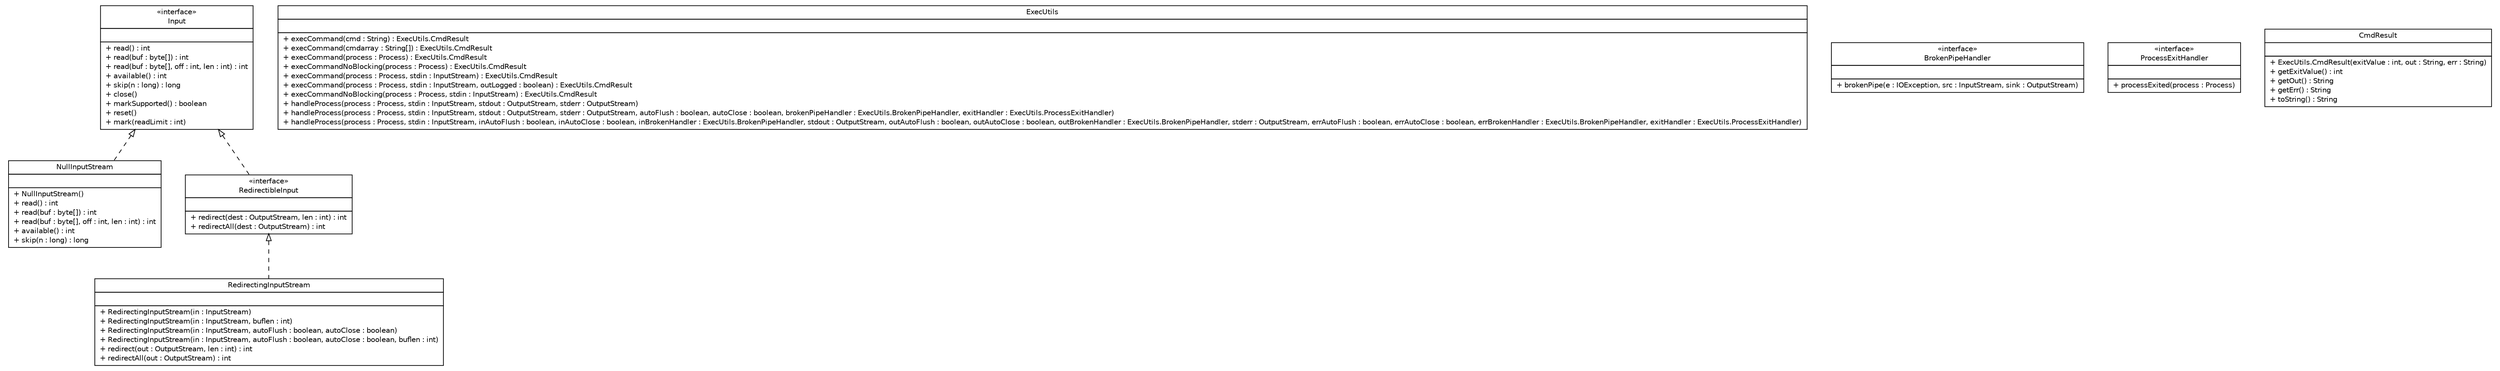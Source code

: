 #!/usr/local/bin/dot
#
# Class diagram 
# Generated by UMLGraph version R5_6 (http://www.umlgraph.org/)
#

digraph G {
	edge [fontname="Helvetica",fontsize=10,labelfontname="Helvetica",labelfontsize=10];
	node [fontname="Helvetica",fontsize=10,shape=plaintext];
	nodesep=0.25;
	ranksep=0.5;
	// sorcer.util.exec.RedirectingInputStream
	c1425 [label=<<table title="sorcer.util.exec.RedirectingInputStream" border="0" cellborder="1" cellspacing="0" cellpadding="2" port="p" href="./RedirectingInputStream.html">
		<tr><td><table border="0" cellspacing="0" cellpadding="1">
<tr><td align="center" balign="center"> RedirectingInputStream </td></tr>
		</table></td></tr>
		<tr><td><table border="0" cellspacing="0" cellpadding="1">
<tr><td align="left" balign="left">  </td></tr>
		</table></td></tr>
		<tr><td><table border="0" cellspacing="0" cellpadding="1">
<tr><td align="left" balign="left"> + RedirectingInputStream(in : InputStream) </td></tr>
<tr><td align="left" balign="left"> + RedirectingInputStream(in : InputStream, buflen : int) </td></tr>
<tr><td align="left" balign="left"> + RedirectingInputStream(in : InputStream, autoFlush : boolean, autoClose : boolean) </td></tr>
<tr><td align="left" balign="left"> + RedirectingInputStream(in : InputStream, autoFlush : boolean, autoClose : boolean, buflen : int) </td></tr>
<tr><td align="left" balign="left"> + redirect(out : OutputStream, len : int) : int </td></tr>
<tr><td align="left" balign="left"> + redirectAll(out : OutputStream) : int </td></tr>
		</table></td></tr>
		</table>>, URL="./RedirectingInputStream.html", fontname="Helvetica", fontcolor="black", fontsize=10.0];
	// sorcer.util.exec.ExecUtils
	c1426 [label=<<table title="sorcer.util.exec.ExecUtils" border="0" cellborder="1" cellspacing="0" cellpadding="2" port="p" href="./ExecUtils.html">
		<tr><td><table border="0" cellspacing="0" cellpadding="1">
<tr><td align="center" balign="center"> ExecUtils </td></tr>
		</table></td></tr>
		<tr><td><table border="0" cellspacing="0" cellpadding="1">
<tr><td align="left" balign="left">  </td></tr>
		</table></td></tr>
		<tr><td><table border="0" cellspacing="0" cellpadding="1">
<tr><td align="left" balign="left"> + execCommand(cmd : String) : ExecUtils.CmdResult </td></tr>
<tr><td align="left" balign="left"> + execCommand(cmdarray : String[]) : ExecUtils.CmdResult </td></tr>
<tr><td align="left" balign="left"> + execCommand(process : Process) : ExecUtils.CmdResult </td></tr>
<tr><td align="left" balign="left"> + execCommandNoBlocking(process : Process) : ExecUtils.CmdResult </td></tr>
<tr><td align="left" balign="left"> + execCommand(process : Process, stdin : InputStream) : ExecUtils.CmdResult </td></tr>
<tr><td align="left" balign="left"> + execCommand(process : Process, stdin : InputStream, outLogged : boolean) : ExecUtils.CmdResult </td></tr>
<tr><td align="left" balign="left"> + execCommandNoBlocking(process : Process, stdin : InputStream) : ExecUtils.CmdResult </td></tr>
<tr><td align="left" balign="left"> + handleProcess(process : Process, stdin : InputStream, stdout : OutputStream, stderr : OutputStream) </td></tr>
<tr><td align="left" balign="left"> + handleProcess(process : Process, stdin : InputStream, stdout : OutputStream, stderr : OutputStream, autoFlush : boolean, autoClose : boolean, brokenPipeHandler : ExecUtils.BrokenPipeHandler, exitHandler : ExecUtils.ProcessExitHandler) </td></tr>
<tr><td align="left" balign="left"> + handleProcess(process : Process, stdin : InputStream, inAutoFlush : boolean, inAutoClose : boolean, inBrokenHandler : ExecUtils.BrokenPipeHandler, stdout : OutputStream, outAutoFlush : boolean, outAutoClose : boolean, outBrokenHandler : ExecUtils.BrokenPipeHandler, stderr : OutputStream, errAutoFlush : boolean, errAutoClose : boolean, errBrokenHandler : ExecUtils.BrokenPipeHandler, exitHandler : ExecUtils.ProcessExitHandler) </td></tr>
		</table></td></tr>
		</table>>, URL="./ExecUtils.html", fontname="Helvetica", fontcolor="black", fontsize=10.0];
	// sorcer.util.exec.ExecUtils.BrokenPipeHandler
	c1427 [label=<<table title="sorcer.util.exec.ExecUtils.BrokenPipeHandler" border="0" cellborder="1" cellspacing="0" cellpadding="2" port="p" href="./ExecUtils.BrokenPipeHandler.html">
		<tr><td><table border="0" cellspacing="0" cellpadding="1">
<tr><td align="center" balign="center"> &#171;interface&#187; </td></tr>
<tr><td align="center" balign="center"> BrokenPipeHandler </td></tr>
		</table></td></tr>
		<tr><td><table border="0" cellspacing="0" cellpadding="1">
<tr><td align="left" balign="left">  </td></tr>
		</table></td></tr>
		<tr><td><table border="0" cellspacing="0" cellpadding="1">
<tr><td align="left" balign="left"> + brokenPipe(e : IOException, src : InputStream, sink : OutputStream) </td></tr>
		</table></td></tr>
		</table>>, URL="./ExecUtils.BrokenPipeHandler.html", fontname="Helvetica", fontcolor="black", fontsize=10.0];
	// sorcer.util.exec.ExecUtils.ProcessExitHandler
	c1428 [label=<<table title="sorcer.util.exec.ExecUtils.ProcessExitHandler" border="0" cellborder="1" cellspacing="0" cellpadding="2" port="p" href="./ExecUtils.ProcessExitHandler.html">
		<tr><td><table border="0" cellspacing="0" cellpadding="1">
<tr><td align="center" balign="center"> &#171;interface&#187; </td></tr>
<tr><td align="center" balign="center"> ProcessExitHandler </td></tr>
		</table></td></tr>
		<tr><td><table border="0" cellspacing="0" cellpadding="1">
<tr><td align="left" balign="left">  </td></tr>
		</table></td></tr>
		<tr><td><table border="0" cellspacing="0" cellpadding="1">
<tr><td align="left" balign="left"> + processExited(process : Process) </td></tr>
		</table></td></tr>
		</table>>, URL="./ExecUtils.ProcessExitHandler.html", fontname="Helvetica", fontcolor="black", fontsize=10.0];
	// sorcer.util.exec.ExecUtils.CmdResult
	c1429 [label=<<table title="sorcer.util.exec.ExecUtils.CmdResult" border="0" cellborder="1" cellspacing="0" cellpadding="2" port="p" href="./ExecUtils.CmdResult.html">
		<tr><td><table border="0" cellspacing="0" cellpadding="1">
<tr><td align="center" balign="center"> CmdResult </td></tr>
		</table></td></tr>
		<tr><td><table border="0" cellspacing="0" cellpadding="1">
<tr><td align="left" balign="left">  </td></tr>
		</table></td></tr>
		<tr><td><table border="0" cellspacing="0" cellpadding="1">
<tr><td align="left" balign="left"> + ExecUtils.CmdResult(exitValue : int, out : String, err : String) </td></tr>
<tr><td align="left" balign="left"> + getExitValue() : int </td></tr>
<tr><td align="left" balign="left"> + getOut() : String </td></tr>
<tr><td align="left" balign="left"> + getErr() : String </td></tr>
<tr><td align="left" balign="left"> + toString() : String </td></tr>
		</table></td></tr>
		</table>>, URL="./ExecUtils.CmdResult.html", fontname="Helvetica", fontcolor="black", fontsize=10.0];
	// sorcer.util.exec.NullInputStream
	c1430 [label=<<table title="sorcer.util.exec.NullInputStream" border="0" cellborder="1" cellspacing="0" cellpadding="2" port="p" href="./NullInputStream.html">
		<tr><td><table border="0" cellspacing="0" cellpadding="1">
<tr><td align="center" balign="center"> NullInputStream </td></tr>
		</table></td></tr>
		<tr><td><table border="0" cellspacing="0" cellpadding="1">
<tr><td align="left" balign="left">  </td></tr>
		</table></td></tr>
		<tr><td><table border="0" cellspacing="0" cellpadding="1">
<tr><td align="left" balign="left"> + NullInputStream() </td></tr>
<tr><td align="left" balign="left"> + read() : int </td></tr>
<tr><td align="left" balign="left"> + read(buf : byte[]) : int </td></tr>
<tr><td align="left" balign="left"> + read(buf : byte[], off : int, len : int) : int </td></tr>
<tr><td align="left" balign="left"> + available() : int </td></tr>
<tr><td align="left" balign="left"> + skip(n : long) : long </td></tr>
		</table></td></tr>
		</table>>, URL="./NullInputStream.html", fontname="Helvetica", fontcolor="black", fontsize=10.0];
	// sorcer.util.exec.Input
	c1431 [label=<<table title="sorcer.util.exec.Input" border="0" cellborder="1" cellspacing="0" cellpadding="2" port="p" href="./Input.html">
		<tr><td><table border="0" cellspacing="0" cellpadding="1">
<tr><td align="center" balign="center"> &#171;interface&#187; </td></tr>
<tr><td align="center" balign="center"> Input </td></tr>
		</table></td></tr>
		<tr><td><table border="0" cellspacing="0" cellpadding="1">
<tr><td align="left" balign="left">  </td></tr>
		</table></td></tr>
		<tr><td><table border="0" cellspacing="0" cellpadding="1">
<tr><td align="left" balign="left"> + read() : int </td></tr>
<tr><td align="left" balign="left"> + read(buf : byte[]) : int </td></tr>
<tr><td align="left" balign="left"> + read(buf : byte[], off : int, len : int) : int </td></tr>
<tr><td align="left" balign="left"> + available() : int </td></tr>
<tr><td align="left" balign="left"> + skip(n : long) : long </td></tr>
<tr><td align="left" balign="left"> + close() </td></tr>
<tr><td align="left" balign="left"> + markSupported() : boolean </td></tr>
<tr><td align="left" balign="left"> + reset() </td></tr>
<tr><td align="left" balign="left"> + mark(readLimit : int) </td></tr>
		</table></td></tr>
		</table>>, URL="./Input.html", fontname="Helvetica", fontcolor="black", fontsize=10.0];
	// sorcer.util.exec.RedirectibleInput
	c1432 [label=<<table title="sorcer.util.exec.RedirectibleInput" border="0" cellborder="1" cellspacing="0" cellpadding="2" port="p" href="./RedirectibleInput.html">
		<tr><td><table border="0" cellspacing="0" cellpadding="1">
<tr><td align="center" balign="center"> &#171;interface&#187; </td></tr>
<tr><td align="center" balign="center"> RedirectibleInput </td></tr>
		</table></td></tr>
		<tr><td><table border="0" cellspacing="0" cellpadding="1">
<tr><td align="left" balign="left">  </td></tr>
		</table></td></tr>
		<tr><td><table border="0" cellspacing="0" cellpadding="1">
<tr><td align="left" balign="left"> + redirect(dest : OutputStream, len : int) : int </td></tr>
<tr><td align="left" balign="left"> + redirectAll(dest : OutputStream) : int </td></tr>
		</table></td></tr>
		</table>>, URL="./RedirectibleInput.html", fontname="Helvetica", fontcolor="black", fontsize=10.0];
	//sorcer.util.exec.RedirectingInputStream implements sorcer.util.exec.RedirectibleInput
	c1432:p -> c1425:p [dir=back,arrowtail=empty,style=dashed];
	//sorcer.util.exec.NullInputStream implements sorcer.util.exec.Input
	c1431:p -> c1430:p [dir=back,arrowtail=empty,style=dashed];
	//sorcer.util.exec.RedirectibleInput implements sorcer.util.exec.Input
	c1431:p -> c1432:p [dir=back,arrowtail=empty,style=dashed];
}


